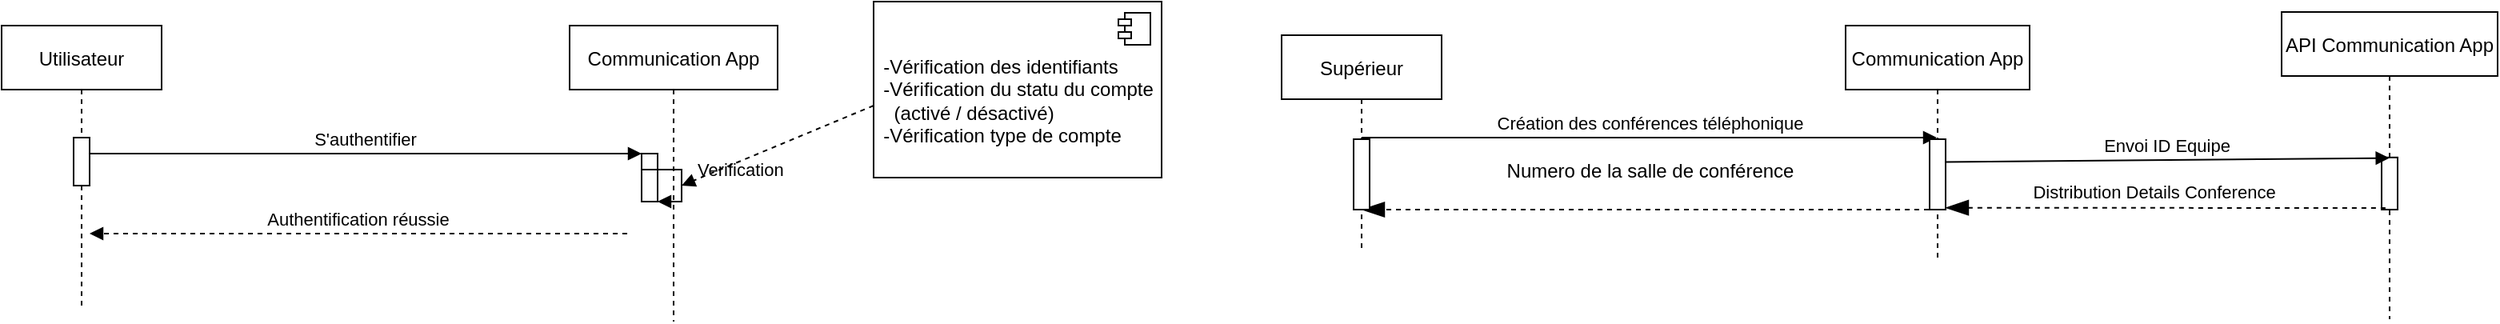<mxfile version="14.6.13" type="github" pages="4">
  <diagram id="kgpKYQtTHZ0yAKxKKP6v" name="Page-1">
    <mxGraphModel grid="1" gridSize="10" guides="1" tooltips="1" connect="1" arrows="1" page="1" fold="1" pageScale="1" pageWidth="850" pageHeight="1100" math="0" shadow="0">
      <root>
        <mxCell id="0" />
        <mxCell id="1" parent="0" />
        <mxCell id="nQvG077Q6Z97pxdQFhXj-284" value="API Communication App" style="shape=umlLifeline;perimeter=lifelinePerimeter;container=1;collapsible=0;recursiveResize=0;rounded=0;shadow=0;strokeWidth=1;" vertex="1" parent="1">
          <mxGeometry x="1670" y="16.5" width="135" height="192" as="geometry" />
        </mxCell>
        <mxCell id="nQvG077Q6Z97pxdQFhXj-194" value="Supérieur" style="shape=umlLifeline;perimeter=lifelinePerimeter;container=1;collapsible=0;recursiveResize=0;rounded=0;shadow=0;strokeWidth=1;" vertex="1" parent="1">
          <mxGeometry x="1045" y="31" width="100" height="135" as="geometry" />
        </mxCell>
        <mxCell id="nQvG077Q6Z97pxdQFhXj-195" value="Communication App" style="shape=umlLifeline;perimeter=lifelinePerimeter;container=1;collapsible=0;recursiveResize=0;rounded=0;shadow=0;strokeWidth=1;" vertex="1" parent="1">
          <mxGeometry x="1397.5" y="25" width="115" height="145" as="geometry" />
        </mxCell>
        <mxCell id="3nuBFxr9cyL0pnOWT2aG-1" value="Utilisateur" style="shape=umlLifeline;perimeter=lifelinePerimeter;container=1;collapsible=0;recursiveResize=0;rounded=0;shadow=0;strokeWidth=1;" parent="1" vertex="1">
          <mxGeometry x="245" y="25" width="100" height="175" as="geometry" />
        </mxCell>
        <mxCell id="3nuBFxr9cyL0pnOWT2aG-2" value="" style="points=[];perimeter=orthogonalPerimeter;rounded=0;shadow=0;strokeWidth=1;" parent="3nuBFxr9cyL0pnOWT2aG-1" vertex="1">
          <mxGeometry x="45" y="70" width="10" height="30" as="geometry" />
        </mxCell>
        <mxCell id="3nuBFxr9cyL0pnOWT2aG-5" value="Communication App" style="shape=umlLifeline;perimeter=lifelinePerimeter;container=1;collapsible=0;recursiveResize=0;rounded=0;shadow=0;strokeWidth=1;" parent="1" vertex="1">
          <mxGeometry x="600" y="25" width="130" height="185" as="geometry" />
        </mxCell>
        <mxCell id="3nuBFxr9cyL0pnOWT2aG-6" value="" style="points=[];perimeter=orthogonalPerimeter;rounded=0;shadow=0;strokeWidth=1;" parent="3nuBFxr9cyL0pnOWT2aG-5" vertex="1">
          <mxGeometry x="45" y="80" width="10" height="30" as="geometry" />
        </mxCell>
        <mxCell id="3nuBFxr9cyL0pnOWT2aG-8" value="S&#39;authentifier" style="verticalAlign=bottom;endArrow=block;entryX=0;entryY=0;shadow=0;strokeWidth=1;" parent="1" source="3nuBFxr9cyL0pnOWT2aG-2" target="3nuBFxr9cyL0pnOWT2aG-6" edge="1">
          <mxGeometry relative="1" as="geometry">
            <mxPoint x="295" y="105" as="sourcePoint" />
            <Array as="points">
              <mxPoint x="370" y="105" />
            </Array>
          </mxGeometry>
        </mxCell>
        <mxCell id="3nuBFxr9cyL0pnOWT2aG-9" value="Authentification réussie" style="verticalAlign=bottom;endArrow=block;shadow=0;strokeWidth=1;rounded=0;dashed=1;" parent="1" edge="1">
          <mxGeometry relative="1" as="geometry">
            <mxPoint x="636" y="155" as="sourcePoint" />
            <mxPoint x="300" y="155" as="targetPoint" />
            <Array as="points">
              <mxPoint x="461" y="155" />
            </Array>
          </mxGeometry>
        </mxCell>
        <mxCell id="LxWpGrZLMJk06Pz4Usji-15" value="Verification&amp;nbsp;" style="edgeStyle=orthogonalEdgeStyle;html=1;align=left;spacingLeft=2;endArrow=block;rounded=0;entryX=1;entryY=1;strokeColor=#000000;entryDx=0;entryDy=0;entryPerimeter=0;" parent="1" target="3nuBFxr9cyL0pnOWT2aG-6" edge="1">
          <mxGeometry x="-0.125" y="-10" relative="1" as="geometry">
            <mxPoint x="645" y="105" as="sourcePoint" />
            <Array as="points">
              <mxPoint x="645" y="115" />
              <mxPoint x="670" y="115" />
              <mxPoint x="670" y="135" />
            </Array>
            <mxPoint x="650" y="125" as="targetPoint" />
            <mxPoint x="10" y="-10" as="offset" />
          </mxGeometry>
        </mxCell>
        <mxCell id="LxWpGrZLMJk06Pz4Usji-19" value="" style="html=1;verticalAlign=bottom;endArrow=block;strokeColor=#000000;exitX=0;exitY=1;exitDx=0;exitDy=0;dashed=1;" parent="1" edge="1">
          <mxGeometry width="80" relative="1" as="geometry">
            <mxPoint x="790" y="75" as="sourcePoint" />
            <mxPoint x="670" y="125" as="targetPoint" />
          </mxGeometry>
        </mxCell>
        <mxCell id="nQvG077Q6Z97pxdQFhXj-189" value="Création des conférences téléphonique" style="html=1;verticalAlign=bottom;endArrow=block;strokeColor=#000000;" edge="1" parent="1">
          <mxGeometry width="80" relative="1" as="geometry">
            <mxPoint x="1095" y="95" as="sourcePoint" />
            <mxPoint x="1454.5" y="95" as="targetPoint" />
            <Array as="points">
              <mxPoint x="1115" y="95" />
              <mxPoint x="1195" y="95" />
              <mxPoint x="1265" y="95" />
            </Array>
          </mxGeometry>
        </mxCell>
        <mxCell id="nQvG077Q6Z97pxdQFhXj-190" value="" style="endArrow=blockThin;endFill=1;endSize=12;html=1;dashed=1;exitX=0.5;exitY=1;exitDx=0;exitDy=0;exitPerimeter=0;" edge="1" parent="1">
          <mxGeometry width="160" relative="1" as="geometry">
            <mxPoint x="1455.5" y="140" as="sourcePoint" />
            <mxPoint x="1095" y="140" as="targetPoint" />
          </mxGeometry>
        </mxCell>
        <mxCell id="nQvG077Q6Z97pxdQFhXj-191" value="" style="points=[];perimeter=orthogonalPerimeter;rounded=0;shadow=0;strokeWidth=1;" vertex="1" parent="1">
          <mxGeometry x="1090" y="96" width="10" height="44" as="geometry" />
        </mxCell>
        <mxCell id="nQvG077Q6Z97pxdQFhXj-192" value="Numero de la salle de conférence" style="text;html=1;align=center;verticalAlign=middle;resizable=0;points=[];autosize=1;strokeColor=none;" vertex="1" parent="1">
          <mxGeometry x="1180" y="106" width="190" height="20" as="geometry" />
        </mxCell>
        <mxCell id="nQvG077Q6Z97pxdQFhXj-193" value="" style="points=[];perimeter=orthogonalPerimeter;rounded=0;shadow=0;strokeWidth=1;" vertex="1" parent="1">
          <mxGeometry x="1450" y="96" width="10" height="44" as="geometry" />
        </mxCell>
        <mxCell id="nQvG077Q6Z97pxdQFhXj-211" value="&lt;div style=&quot;text-align: left&quot;&gt;&lt;br&gt;&lt;/div&gt;&lt;div style=&quot;text-align: left&quot;&gt;&lt;span&gt;-Vérification des identifiants&lt;/span&gt;&lt;/div&gt;&lt;div style=&quot;text-align: left&quot;&gt;&lt;span&gt;-Vérification du statu du compte&lt;/span&gt;&lt;/div&gt;&lt;div style=&quot;text-align: left&quot;&gt;&lt;span&gt;&amp;nbsp; (activé / désactivé)&lt;/span&gt;&lt;/div&gt;&lt;div style=&quot;text-align: left&quot;&gt;&lt;span&gt;-Vérification type de compte&lt;/span&gt;&lt;/div&gt;" style="html=1;dropTarget=0;" vertex="1" parent="1">
          <mxGeometry x="790" y="10" width="180" height="110" as="geometry" />
        </mxCell>
        <mxCell id="nQvG077Q6Z97pxdQFhXj-212" value="" style="shape=module;jettyWidth=8;jettyHeight=4;" vertex="1" parent="nQvG077Q6Z97pxdQFhXj-211">
          <mxGeometry x="1" width="20" height="20" relative="1" as="geometry">
            <mxPoint x="-27" y="7" as="offset" />
          </mxGeometry>
        </mxCell>
        <mxCell id="nQvG077Q6Z97pxdQFhXj-246" value="" style="points=[];perimeter=orthogonalPerimeter;rounded=0;shadow=0;strokeWidth=1;" vertex="1" parent="1">
          <mxGeometry x="1732.5" y="107.41" width="10" height="32.59" as="geometry" />
        </mxCell>
        <mxCell id="nQvG077Q6Z97pxdQFhXj-247" value="Envoi ID Equipe" style="html=1;verticalAlign=bottom;endArrow=block;strokeColor=#000000;entryX=0.485;entryY=0.011;entryDx=0;entryDy=0;entryPerimeter=0;" edge="1" parent="1" target="nQvG077Q6Z97pxdQFhXj-246">
          <mxGeometry width="80" relative="1" as="geometry">
            <mxPoint x="1460" y="110.23" as="sourcePoint" />
            <mxPoint x="1730" y="110.41" as="targetPoint" />
          </mxGeometry>
        </mxCell>
        <mxCell id="nQvG077Q6Z97pxdQFhXj-248" value="" style="endArrow=blockThin;endFill=1;endSize=12;html=1;dashed=1;exitX=0.481;exitY=0.574;exitDx=0;exitDy=0;exitPerimeter=0;" edge="1" parent="1">
          <mxGeometry width="160" relative="1" as="geometry">
            <mxPoint x="1734.935" y="139.028" as="sourcePoint" />
            <mxPoint x="1460" y="138.82" as="targetPoint" />
          </mxGeometry>
        </mxCell>
        <mxCell id="nQvG077Q6Z97pxdQFhXj-249" value="Distribution Details Conference" style="edgeLabel;html=1;align=center;verticalAlign=middle;resizable=0;points=[];" vertex="1" connectable="0" parent="nQvG077Q6Z97pxdQFhXj-248">
          <mxGeometry x="0.129" y="-3" relative="1" as="geometry">
            <mxPoint x="10" y="-7" as="offset" />
          </mxGeometry>
        </mxCell>
      </root>
    </mxGraphModel>
  </diagram>
  <diagram id="XLkgii9C2WFCZE07nWrd" name="Page-2">
    <mxGraphModel dx="1269" dy="753" grid="1" gridSize="10" guides="1" tooltips="1" connect="1" arrows="1" fold="1" page="1" pageScale="1" pageWidth="827" pageHeight="1169" math="0" shadow="0">
      <root>
        <mxCell id="py83D3w0sONc9merwJDn-0" />
        <mxCell id="py83D3w0sONc9merwJDn-1" parent="py83D3w0sONc9merwJDn-0" />
        <mxCell id="6Ywxdm_K0rP7M04DCndK-0" value="API Communication App" style="shape=umlLifeline;perimeter=lifelinePerimeter;container=1;collapsible=0;recursiveResize=0;rounded=0;shadow=0;strokeWidth=1;" vertex="1" parent="py83D3w0sONc9merwJDn-1">
          <mxGeometry x="674" y="220" width="135" height="310" as="geometry" />
        </mxCell>
        <mxCell id="6Ywxdm_K0rP7M04DCndK-1" value="Communication App" style="shape=umlLifeline;perimeter=lifelinePerimeter;container=1;collapsible=0;recursiveResize=0;rounded=0;shadow=0;strokeWidth=1;" vertex="1" parent="py83D3w0sONc9merwJDn-1">
          <mxGeometry x="369" y="220" width="120" height="310" as="geometry" />
        </mxCell>
        <mxCell id="6Ywxdm_K0rP7M04DCndK-2" value="Supérieur" style="shape=umlLifeline;perimeter=lifelinePerimeter;container=1;collapsible=0;recursiveResize=0;rounded=0;shadow=0;strokeWidth=1;" vertex="1" parent="py83D3w0sONc9merwJDn-1">
          <mxGeometry x="19" y="220" width="100" height="300" as="geometry" />
        </mxCell>
        <mxCell id="6Ywxdm_K0rP7M04DCndK-3" value="" style="points=[];perimeter=orthogonalPerimeter;rounded=0;shadow=0;strokeWidth=1;" vertex="1" parent="py83D3w0sONc9merwJDn-1">
          <mxGeometry x="64" y="282" width="10" height="30" as="geometry" />
        </mxCell>
        <mxCell id="6Ywxdm_K0rP7M04DCndK-4" value="" style="points=[];perimeter=orthogonalPerimeter;rounded=0;shadow=0;strokeWidth=1;" vertex="1" parent="py83D3w0sONc9merwJDn-1">
          <mxGeometry x="424" y="282" width="10" height="30" as="geometry" />
        </mxCell>
        <mxCell id="6Ywxdm_K0rP7M04DCndK-5" value="Création&amp;nbsp; d&#39;un numéro" style="html=1;verticalAlign=bottom;endArrow=block;strokeColor=#000000;" edge="1" parent="py83D3w0sONc9merwJDn-1">
          <mxGeometry width="80" relative="1" as="geometry">
            <mxPoint x="429" y="282" as="sourcePoint" />
            <mxPoint x="68.5" y="282" as="targetPoint" />
          </mxGeometry>
        </mxCell>
        <mxCell id="6Ywxdm_K0rP7M04DCndK-6" value="True" style="html=1;verticalAlign=bottom;endArrow=block;strokeColor=#000000;entryX=0.3;entryY=1;entryDx=0;entryDy=0;entryPerimeter=0;exitX=1;exitY=0.967;exitDx=0;exitDy=0;exitPerimeter=0;" edge="1" parent="py83D3w0sONc9merwJDn-1">
          <mxGeometry width="80" relative="1" as="geometry">
            <mxPoint x="72" y="311.01" as="sourcePoint" />
            <mxPoint x="425" y="312" as="targetPoint" />
          </mxGeometry>
        </mxCell>
        <mxCell id="6Ywxdm_K0rP7M04DCndK-7" value="" style="points=[];perimeter=orthogonalPerimeter;rounded=0;shadow=0;strokeWidth=1;" vertex="1" parent="py83D3w0sONc9merwJDn-1">
          <mxGeometry x="66.5" y="340" width="10" height="30" as="geometry" />
        </mxCell>
        <mxCell id="6Ywxdm_K0rP7M04DCndK-8" value="" style="points=[];perimeter=orthogonalPerimeter;rounded=0;shadow=0;strokeWidth=1;" vertex="1" parent="py83D3w0sONc9merwJDn-1">
          <mxGeometry x="426.5" y="340" width="10" height="30" as="geometry" />
        </mxCell>
        <mxCell id="6Ywxdm_K0rP7M04DCndK-9" value="Modification des attributs d&#39;un numéro" style="html=1;verticalAlign=bottom;endArrow=block;strokeColor=#000000;" edge="1" parent="py83D3w0sONc9merwJDn-1">
          <mxGeometry width="80" relative="1" as="geometry">
            <mxPoint x="431.5" y="340.0" as="sourcePoint" />
            <mxPoint x="71" y="340.0" as="targetPoint" />
          </mxGeometry>
        </mxCell>
        <mxCell id="6Ywxdm_K0rP7M04DCndK-10" value="True" style="html=1;verticalAlign=bottom;endArrow=block;strokeColor=#000000;entryX=0.3;entryY=1;entryDx=0;entryDy=0;entryPerimeter=0;exitX=1;exitY=0.967;exitDx=0;exitDy=0;exitPerimeter=0;" edge="1" parent="py83D3w0sONc9merwJDn-1">
          <mxGeometry width="80" relative="1" as="geometry">
            <mxPoint x="74.5" y="369.01" as="sourcePoint" />
            <mxPoint x="427.5" y="370.0" as="targetPoint" />
          </mxGeometry>
        </mxCell>
        <mxCell id="6Ywxdm_K0rP7M04DCndK-11" value="" style="points=[];perimeter=orthogonalPerimeter;rounded=0;shadow=0;strokeWidth=1;" vertex="1" parent="py83D3w0sONc9merwJDn-1">
          <mxGeometry x="66.5" y="400.01" width="10" height="30" as="geometry" />
        </mxCell>
        <mxCell id="6Ywxdm_K0rP7M04DCndK-12" value="" style="points=[];perimeter=orthogonalPerimeter;rounded=0;shadow=0;strokeWidth=1;" vertex="1" parent="py83D3w0sONc9merwJDn-1">
          <mxGeometry x="426.5" y="400.01" width="10" height="30" as="geometry" />
        </mxCell>
        <mxCell id="6Ywxdm_K0rP7M04DCndK-13" value="Suppression d&#39;un numéro" style="html=1;verticalAlign=bottom;endArrow=block;strokeColor=#000000;" edge="1" parent="py83D3w0sONc9merwJDn-1">
          <mxGeometry width="80" relative="1" as="geometry">
            <mxPoint x="431.5" y="400.01" as="sourcePoint" />
            <mxPoint x="71" y="400.01" as="targetPoint" />
          </mxGeometry>
        </mxCell>
        <mxCell id="6Ywxdm_K0rP7M04DCndK-14" value="True" style="html=1;verticalAlign=bottom;endArrow=block;strokeColor=#000000;entryX=0.3;entryY=1;entryDx=0;entryDy=0;entryPerimeter=0;exitX=1;exitY=0.967;exitDx=0;exitDy=0;exitPerimeter=0;" edge="1" parent="py83D3w0sONc9merwJDn-1">
          <mxGeometry width="80" relative="1" as="geometry">
            <mxPoint x="74.5" y="429.02" as="sourcePoint" />
            <mxPoint x="427.5" y="430.01" as="targetPoint" />
          </mxGeometry>
        </mxCell>
        <mxCell id="6Ywxdm_K0rP7M04DCndK-15" value="" style="points=[];perimeter=orthogonalPerimeter;rounded=0;shadow=0;strokeWidth=1;" vertex="1" parent="py83D3w0sONc9merwJDn-1">
          <mxGeometry x="739" y="349.01" width="10" height="21" as="geometry" />
        </mxCell>
        <mxCell id="6Ywxdm_K0rP7M04DCndK-16" value="Envoie numéro et&amp;nbsp; Modification" style="html=1;verticalAlign=bottom;endArrow=block;strokeColor=#000000;entryX=0.485;entryY=0.011;entryDx=0;entryDy=0;entryPerimeter=0;" edge="1" parent="py83D3w0sONc9merwJDn-1" target="6Ywxdm_K0rP7M04DCndK-15">
          <mxGeometry width="80" relative="1" as="geometry">
            <mxPoint x="441.5" y="351.33" as="sourcePoint" />
            <mxPoint x="711.5" y="351.51" as="targetPoint" />
          </mxGeometry>
        </mxCell>
        <mxCell id="6Ywxdm_K0rP7M04DCndK-17" value="" style="endArrow=blockThin;endFill=1;endSize=12;html=1;dashed=1;exitX=0.503;exitY=0.673;exitDx=0;exitDy=0;exitPerimeter=0;" edge="1" parent="py83D3w0sONc9merwJDn-1">
          <mxGeometry width="160" relative="1" as="geometry">
            <mxPoint x="744.405" y="370.022" as="sourcePoint" />
            <mxPoint x="441.5" y="368.51" as="targetPoint" />
          </mxGeometry>
        </mxCell>
        <mxCell id="6Ywxdm_K0rP7M04DCndK-18" value="True" style="text;html=1;align=center;verticalAlign=middle;resizable=0;points=[];autosize=1;strokeColor=none;" vertex="1" parent="py83D3w0sONc9merwJDn-1">
          <mxGeometry x="551.5" y="350.51" width="40" height="20" as="geometry" />
        </mxCell>
        <mxCell id="6Ywxdm_K0rP7M04DCndK-19" value="" style="points=[];perimeter=orthogonalPerimeter;rounded=0;shadow=0;strokeWidth=1;" vertex="1" parent="py83D3w0sONc9merwJDn-1">
          <mxGeometry x="739" y="403.33" width="10" height="21" as="geometry" />
        </mxCell>
        <mxCell id="6Ywxdm_K0rP7M04DCndK-20" value="" style="html=1;verticalAlign=bottom;endArrow=block;strokeColor=#000000;entryX=0.485;entryY=0.011;entryDx=0;entryDy=0;entryPerimeter=0;" edge="1" parent="py83D3w0sONc9merwJDn-1" target="6Ywxdm_K0rP7M04DCndK-19">
          <mxGeometry width="80" relative="1" as="geometry">
            <mxPoint x="441.5" y="405.15" as="sourcePoint" />
            <mxPoint x="711.5" y="405.33" as="targetPoint" />
            <Array as="points">
              <mxPoint x="651.5" y="404.01" />
            </Array>
          </mxGeometry>
        </mxCell>
        <mxCell id="6Ywxdm_K0rP7M04DCndK-21" value="Envoie ID numero" style="edgeLabel;html=1;align=center;verticalAlign=middle;resizable=0;points=[];" vertex="1" connectable="0" parent="6Ywxdm_K0rP7M04DCndK-20">
          <mxGeometry x="0.158" y="2" relative="1" as="geometry">
            <mxPoint x="-16" y="-12" as="offset" />
          </mxGeometry>
        </mxCell>
        <mxCell id="6Ywxdm_K0rP7M04DCndK-22" value="" style="endArrow=blockThin;endFill=1;endSize=12;html=1;dashed=1;exitX=0.503;exitY=0.831;exitDx=0;exitDy=0;exitPerimeter=0;" edge="1" parent="py83D3w0sONc9merwJDn-1">
          <mxGeometry width="160" relative="1" as="geometry">
            <mxPoint x="744.405" y="424.374" as="sourcePoint" />
            <mxPoint x="436.5" y="422.51" as="targetPoint" />
          </mxGeometry>
        </mxCell>
        <mxCell id="6Ywxdm_K0rP7M04DCndK-23" value="True" style="text;html=1;align=center;verticalAlign=middle;resizable=0;points=[];autosize=1;strokeColor=none;" vertex="1" parent="py83D3w0sONc9merwJDn-1">
          <mxGeometry x="551.5" y="404.33" width="40" height="20" as="geometry" />
        </mxCell>
        <mxCell id="6Ywxdm_K0rP7M04DCndK-24" value="" style="points=[];perimeter=orthogonalPerimeter;rounded=0;shadow=0;strokeWidth=1;" vertex="1" parent="py83D3w0sONc9merwJDn-1">
          <mxGeometry x="736.5" y="290" width="10" height="21" as="geometry" />
        </mxCell>
        <mxCell id="6Ywxdm_K0rP7M04DCndK-25" value="Envoi de&amp;nbsp; numéro" style="html=1;verticalAlign=bottom;endArrow=block;strokeColor=#000000;entryX=0.485;entryY=0.011;entryDx=0;entryDy=0;entryPerimeter=0;" edge="1" parent="py83D3w0sONc9merwJDn-1" target="6Ywxdm_K0rP7M04DCndK-24">
          <mxGeometry x="-0.008" y="1" width="80" relative="1" as="geometry">
            <mxPoint x="439" y="292.32" as="sourcePoint" />
            <mxPoint x="709" y="292.5" as="targetPoint" />
            <mxPoint x="-1" as="offset" />
          </mxGeometry>
        </mxCell>
        <mxCell id="6Ywxdm_K0rP7M04DCndK-26" value="" style="endArrow=blockThin;endFill=1;endSize=12;html=1;dashed=1;exitX=0.495;exitY=0.321;exitDx=0;exitDy=0;exitPerimeter=0;" edge="1" parent="py83D3w0sONc9merwJDn-1">
          <mxGeometry width="160" relative="1" as="geometry">
            <mxPoint x="740.825" y="310.924" as="sourcePoint" />
            <mxPoint x="439" y="309.5" as="targetPoint" />
          </mxGeometry>
        </mxCell>
        <mxCell id="6Ywxdm_K0rP7M04DCndK-27" value="Information numéro" style="text;html=1;align=center;verticalAlign=middle;resizable=0;points=[];autosize=1;strokeColor=none;" vertex="1" parent="py83D3w0sONc9merwJDn-1">
          <mxGeometry x="509" y="291.5" width="120" height="20" as="geometry" />
        </mxCell>
        <mxCell id="6Ywxdm_K0rP7M04DCndK-28" value="" style="points=[];perimeter=orthogonalPerimeter;rounded=0;shadow=0;strokeWidth=1;" vertex="1" parent="py83D3w0sONc9merwJDn-1">
          <mxGeometry x="66.5" y="460" width="10" height="30" as="geometry" />
        </mxCell>
        <mxCell id="6Ywxdm_K0rP7M04DCndK-29" value="" style="points=[];perimeter=orthogonalPerimeter;rounded=0;shadow=0;strokeWidth=1;" vertex="1" parent="py83D3w0sONc9merwJDn-1">
          <mxGeometry x="426.5" y="460" width="10" height="30" as="geometry" />
        </mxCell>
        <mxCell id="6Ywxdm_K0rP7M04DCndK-30" value="Attribution d&#39;un numéro" style="html=1;verticalAlign=bottom;endArrow=block;strokeColor=#000000;" edge="1" parent="py83D3w0sONc9merwJDn-1">
          <mxGeometry width="80" relative="1" as="geometry">
            <mxPoint x="431.5" y="460.0" as="sourcePoint" />
            <mxPoint x="71" y="460.0" as="targetPoint" />
          </mxGeometry>
        </mxCell>
        <mxCell id="6Ywxdm_K0rP7M04DCndK-31" value="True" style="html=1;verticalAlign=bottom;endArrow=block;strokeColor=#000000;entryX=0.3;entryY=1;entryDx=0;entryDy=0;entryPerimeter=0;exitX=1;exitY=0.967;exitDx=0;exitDy=0;exitPerimeter=0;" edge="1" parent="py83D3w0sONc9merwJDn-1">
          <mxGeometry width="80" relative="1" as="geometry">
            <mxPoint x="74.5" y="489.01" as="sourcePoint" />
            <mxPoint x="427.5" y="490.0" as="targetPoint" />
          </mxGeometry>
        </mxCell>
        <mxCell id="6Ywxdm_K0rP7M04DCndK-32" value="" style="points=[];perimeter=orthogonalPerimeter;rounded=0;shadow=0;strokeWidth=1;" vertex="1" parent="py83D3w0sONc9merwJDn-1">
          <mxGeometry x="739" y="469.01" width="10" height="21" as="geometry" />
        </mxCell>
        <mxCell id="6Ywxdm_K0rP7M04DCndK-33" value="Envoi numéro et ID Utilisateur" style="html=1;verticalAlign=bottom;endArrow=block;strokeColor=#000000;entryX=0.485;entryY=0.011;entryDx=0;entryDy=0;entryPerimeter=0;" edge="1" parent="py83D3w0sONc9merwJDn-1" target="6Ywxdm_K0rP7M04DCndK-32">
          <mxGeometry width="80" relative="1" as="geometry">
            <mxPoint x="441.5" y="471.33" as="sourcePoint" />
            <mxPoint x="711.5" y="471.51" as="targetPoint" />
          </mxGeometry>
        </mxCell>
        <mxCell id="6Ywxdm_K0rP7M04DCndK-34" value="" style="endArrow=blockThin;endFill=1;endSize=12;html=1;dashed=1;exitX=0.477;exitY=0.496;exitDx=0;exitDy=0;exitPerimeter=0;" edge="1" parent="py83D3w0sONc9merwJDn-1">
          <mxGeometry width="160" relative="1" as="geometry">
            <mxPoint x="740.895" y="489.134" as="sourcePoint" />
            <mxPoint x="441.5" y="488.51" as="targetPoint" />
          </mxGeometry>
        </mxCell>
        <mxCell id="6Ywxdm_K0rP7M04DCndK-35" value="Information numéro" style="text;html=1;align=center;verticalAlign=middle;resizable=0;points=[];autosize=1;strokeColor=none;" vertex="1" parent="py83D3w0sONc9merwJDn-1">
          <mxGeometry x="511.5" y="470.51" width="120" height="20" as="geometry" />
        </mxCell>
      </root>
    </mxGraphModel>
  </diagram>
  <diagram id="hR465VxKL99EB0zzIP53" name="Page-3">
    <mxGraphModel dx="888" dy="527" grid="1" gridSize="10" guides="1" tooltips="1" connect="1" arrows="1" fold="1" page="1" pageScale="1" pageWidth="827" pageHeight="1169" math="0" shadow="0">
      <root>
        <mxCell id="O8rrX48du7Tco0QoKG7b-0" />
        <mxCell id="O8rrX48du7Tco0QoKG7b-1" parent="O8rrX48du7Tco0QoKG7b-0" />
        <mxCell id="PkltneUjERe1M2wVwvvq-0" value="API Communication App" style="shape=umlLifeline;perimeter=lifelinePerimeter;container=1;collapsible=0;recursiveResize=0;rounded=0;shadow=0;strokeWidth=1;" vertex="1" parent="O8rrX48du7Tco0QoKG7b-1">
          <mxGeometry x="661" y="130" width="135" height="350" as="geometry" />
        </mxCell>
        <mxCell id="O8rrX48du7Tco0QoKG7b-2" value="Communication App" style="shape=umlLifeline;perimeter=lifelinePerimeter;container=1;collapsible=0;recursiveResize=0;rounded=0;shadow=0;strokeWidth=1;" vertex="1" parent="O8rrX48du7Tco0QoKG7b-1">
          <mxGeometry x="360" y="130" width="120" height="350" as="geometry" />
        </mxCell>
        <mxCell id="O8rrX48du7Tco0QoKG7b-3" value="Employé" style="shape=umlLifeline;perimeter=lifelinePerimeter;container=1;collapsible=0;recursiveResize=0;rounded=0;shadow=0;strokeWidth=1;" vertex="1" parent="O8rrX48du7Tco0QoKG7b-1">
          <mxGeometry x="80" y="130" width="100" height="350" as="geometry" />
        </mxCell>
        <mxCell id="O8rrX48du7Tco0QoKG7b-4" value="alt" style="shape=umlFrame;whiteSpace=wrap;html=1;" vertex="1" parent="O8rrX48du7Tco0QoKG7b-1">
          <mxGeometry x="16" y="370.82" width="780" height="79.18" as="geometry" />
        </mxCell>
        <mxCell id="O8rrX48du7Tco0QoKG7b-5" value="" style="points=[];perimeter=orthogonalPerimeter;rounded=0;shadow=0;strokeWidth=1;" vertex="1" parent="O8rrX48du7Tco0QoKG7b-1">
          <mxGeometry x="415" y="216" width="10" height="30" as="geometry" />
        </mxCell>
        <mxCell id="O8rrX48du7Tco0QoKG7b-6" value="Consulter tache" style="html=1;verticalAlign=bottom;endArrow=block;strokeColor=#000000;" edge="1" parent="O8rrX48du7Tco0QoKG7b-1">
          <mxGeometry width="80" relative="1" as="geometry">
            <mxPoint x="130" y="215" as="sourcePoint" />
            <mxPoint x="415" y="215" as="targetPoint" />
            <Array as="points">
              <mxPoint x="150" y="215" />
              <mxPoint x="230" y="215" />
              <mxPoint x="300" y="215" />
            </Array>
          </mxGeometry>
        </mxCell>
        <mxCell id="O8rrX48du7Tco0QoKG7b-7" value="" style="endArrow=blockThin;endFill=1;endSize=12;html=1;dashed=1;exitX=0.5;exitY=1;exitDx=0;exitDy=0;exitPerimeter=0;" edge="1" parent="O8rrX48du7Tco0QoKG7b-1" source="O8rrX48du7Tco0QoKG7b-5">
          <mxGeometry width="160" relative="1" as="geometry">
            <mxPoint x="435" y="236" as="sourcePoint" />
            <mxPoint x="129.324" y="246" as="targetPoint" />
          </mxGeometry>
        </mxCell>
        <mxCell id="O8rrX48du7Tco0QoKG7b-8" value="" style="points=[];perimeter=orthogonalPerimeter;rounded=0;shadow=0;strokeWidth=1;" vertex="1" parent="O8rrX48du7Tco0QoKG7b-1">
          <mxGeometry x="125" y="216" width="10" height="30" as="geometry" />
        </mxCell>
        <mxCell id="O8rrX48du7Tco0QoKG7b-9" value="Liste des taches" style="text;html=1;align=center;verticalAlign=middle;resizable=0;points=[];autosize=1;strokeColor=none;" vertex="1" parent="O8rrX48du7Tco0QoKG7b-1">
          <mxGeometry x="260" y="226" width="100" height="20" as="geometry" />
        </mxCell>
        <mxCell id="O8rrX48du7Tco0QoKG7b-10" value="" style="points=[];perimeter=orthogonalPerimeter;rounded=0;shadow=0;strokeWidth=1;" vertex="1" parent="O8rrX48du7Tco0QoKG7b-1">
          <mxGeometry x="415" y="276" width="10" height="30" as="geometry" />
        </mxCell>
        <mxCell id="O8rrX48du7Tco0QoKG7b-11" value="" style="points=[];perimeter=orthogonalPerimeter;rounded=0;shadow=0;strokeWidth=1;" vertex="1" parent="O8rrX48du7Tco0QoKG7b-1">
          <mxGeometry x="125" y="276" width="10" height="30" as="geometry" />
        </mxCell>
        <mxCell id="O8rrX48du7Tco0QoKG7b-12" value="" style="endArrow=blockThin;endFill=1;endSize=12;html=1;" edge="1" parent="O8rrX48du7Tco0QoKG7b-1" source="O8rrX48du7Tco0QoKG7b-11">
          <mxGeometry width="160" relative="1" as="geometry">
            <mxPoint x="130" y="266" as="sourcePoint" />
            <mxPoint x="415" y="276" as="targetPoint" />
            <Array as="points">
              <mxPoint x="210" y="276" />
              <mxPoint x="250" y="276" />
              <mxPoint x="280" y="276" />
              <mxPoint x="360" y="276" />
            </Array>
          </mxGeometry>
        </mxCell>
        <mxCell id="O8rrX48du7Tco0QoKG7b-13" value="" style="endArrow=blockThin;endFill=1;endSize=12;html=1;dashed=1;" edge="1" parent="O8rrX48du7Tco0QoKG7b-1">
          <mxGeometry width="160" relative="1" as="geometry">
            <mxPoint x="415" y="306" as="sourcePoint" />
            <mxPoint x="129.75" y="306" as="targetPoint" />
          </mxGeometry>
        </mxCell>
        <mxCell id="O8rrX48du7Tco0QoKG7b-14" value="Modifier Tache" style="text;html=1;align=center;verticalAlign=middle;resizable=0;points=[];autosize=1;strokeColor=none;" vertex="1" parent="O8rrX48du7Tco0QoKG7b-1">
          <mxGeometry x="260" y="256" width="90" height="20" as="geometry" />
        </mxCell>
        <mxCell id="O8rrX48du7Tco0QoKG7b-15" value="True" style="text;html=1;align=center;verticalAlign=middle;resizable=0;points=[];autosize=1;strokeColor=none;" vertex="1" parent="O8rrX48du7Tco0QoKG7b-1">
          <mxGeometry x="275" y="286" width="40" height="20" as="geometry" />
        </mxCell>
        <mxCell id="O8rrX48du7Tco0QoKG7b-16" value="" style="points=[];perimeter=orthogonalPerimeter;rounded=0;shadow=0;strokeWidth=1;" vertex="1" parent="O8rrX48du7Tco0QoKG7b-1">
          <mxGeometry x="415" y="336" width="10" height="30" as="geometry" />
        </mxCell>
        <mxCell id="O8rrX48du7Tco0QoKG7b-17" value="" style="points=[];perimeter=orthogonalPerimeter;rounded=0;shadow=0;strokeWidth=1;" vertex="1" parent="O8rrX48du7Tco0QoKG7b-1">
          <mxGeometry x="125" y="336" width="10" height="30" as="geometry" />
        </mxCell>
        <mxCell id="O8rrX48du7Tco0QoKG7b-18" value="" style="endArrow=blockThin;endFill=1;endSize=12;html=1;" edge="1" parent="O8rrX48du7Tco0QoKG7b-1" source="O8rrX48du7Tco0QoKG7b-17">
          <mxGeometry width="160" relative="1" as="geometry">
            <mxPoint x="130" y="326" as="sourcePoint" />
            <mxPoint x="415" y="338" as="targetPoint" />
            <Array as="points">
              <mxPoint x="210" y="336" />
              <mxPoint x="250" y="336" />
              <mxPoint x="280" y="336" />
              <mxPoint x="360" y="336" />
            </Array>
          </mxGeometry>
        </mxCell>
        <mxCell id="O8rrX48du7Tco0QoKG7b-19" value="" style="endArrow=blockThin;endFill=1;endSize=12;html=1;dashed=1;" edge="1" parent="O8rrX48du7Tco0QoKG7b-1">
          <mxGeometry width="160" relative="1" as="geometry">
            <mxPoint x="415" y="366" as="sourcePoint" />
            <mxPoint x="129.75" y="366" as="targetPoint" />
          </mxGeometry>
        </mxCell>
        <mxCell id="O8rrX48du7Tco0QoKG7b-20" value="Détails Tache créée" style="text;html=1;align=center;verticalAlign=middle;resizable=0;points=[];autosize=1;strokeColor=none;" vertex="1" parent="O8rrX48du7Tco0QoKG7b-1">
          <mxGeometry x="235" y="346" width="120" height="20" as="geometry" />
        </mxCell>
        <mxCell id="O8rrX48du7Tco0QoKG7b-21" value="Création Tache" style="text;html=1;align=center;verticalAlign=middle;resizable=0;points=[];autosize=1;strokeColor=none;" vertex="1" parent="O8rrX48du7Tco0QoKG7b-1">
          <mxGeometry x="250" y="316" width="100" height="20" as="geometry" />
        </mxCell>
        <mxCell id="O8rrX48du7Tco0QoKG7b-22" value="" style="points=[];perimeter=orthogonalPerimeter;rounded=0;shadow=0;strokeWidth=1;" vertex="1" parent="O8rrX48du7Tco0QoKG7b-1">
          <mxGeometry x="415" y="389.82" width="10" height="30" as="geometry" />
        </mxCell>
        <mxCell id="O8rrX48du7Tco0QoKG7b-23" value="" style="points=[];perimeter=orthogonalPerimeter;rounded=0;shadow=0;strokeWidth=1;" vertex="1" parent="O8rrX48du7Tco0QoKG7b-1">
          <mxGeometry x="125" y="389.82" width="10" height="30" as="geometry" />
        </mxCell>
        <mxCell id="O8rrX48du7Tco0QoKG7b-24" value="" style="endArrow=blockThin;endFill=1;endSize=12;html=1;" edge="1" parent="O8rrX48du7Tco0QoKG7b-1" source="O8rrX48du7Tco0QoKG7b-23">
          <mxGeometry width="160" relative="1" as="geometry">
            <mxPoint x="130" y="379.82" as="sourcePoint" />
            <mxPoint x="415" y="390" as="targetPoint" />
            <Array as="points">
              <mxPoint x="210" y="389.82" />
              <mxPoint x="250" y="389.82" />
              <mxPoint x="280" y="389.82" />
              <mxPoint x="360" y="389.82" />
            </Array>
          </mxGeometry>
        </mxCell>
        <mxCell id="O8rrX48du7Tco0QoKG7b-25" value="" style="endArrow=blockThin;endFill=1;endSize=12;html=1;dashed=1;" edge="1" parent="O8rrX48du7Tco0QoKG7b-1">
          <mxGeometry width="160" relative="1" as="geometry">
            <mxPoint x="415" y="420" as="sourcePoint" />
            <mxPoint x="129.75" y="419.82" as="targetPoint" />
          </mxGeometry>
        </mxCell>
        <mxCell id="O8rrX48du7Tco0QoKG7b-26" value="True" style="text;html=1;align=center;verticalAlign=middle;resizable=0;points=[];autosize=1;strokeColor=none;" vertex="1" parent="O8rrX48du7Tco0QoKG7b-1">
          <mxGeometry x="275" y="399.82" width="40" height="20" as="geometry" />
        </mxCell>
        <mxCell id="O8rrX48du7Tco0QoKG7b-27" value="Attribuer Tache" style="text;html=1;align=center;verticalAlign=middle;resizable=0;points=[];autosize=1;strokeColor=none;" vertex="1" parent="O8rrX48du7Tco0QoKG7b-1">
          <mxGeometry x="230" y="370.82" width="100" height="20" as="geometry" />
        </mxCell>
        <mxCell id="O8rrX48du7Tco0QoKG7b-28" value="[Type Compte= &lt;br&gt;Supérieur]" style="text;html=1;align=center;verticalAlign=middle;resizable=0;points=[];autosize=1;strokeColor=none;" vertex="1" parent="O8rrX48du7Tco0QoKG7b-1">
          <mxGeometry x="35" y="410" width="100" height="30" as="geometry" />
        </mxCell>
        <mxCell id="O8rrX48du7Tco0QoKG7b-29" value="" style="points=[];perimeter=orthogonalPerimeter;rounded=0;shadow=0;strokeWidth=1;" vertex="1" parent="O8rrX48du7Tco0QoKG7b-1">
          <mxGeometry x="723.5" y="281.46" width="10" height="21" as="geometry" />
        </mxCell>
        <mxCell id="O8rrX48du7Tco0QoKG7b-30" value="Envoi ID tache, et modification" style="html=1;verticalAlign=bottom;endArrow=block;strokeColor=#000000;entryX=0.485;entryY=0.011;entryDx=0;entryDy=0;entryPerimeter=0;" edge="1" parent="O8rrX48du7Tco0QoKG7b-1" target="O8rrX48du7Tco0QoKG7b-29">
          <mxGeometry width="80" relative="1" as="geometry">
            <mxPoint x="426" y="283.78" as="sourcePoint" />
            <mxPoint x="696" y="283.96" as="targetPoint" />
          </mxGeometry>
        </mxCell>
        <mxCell id="O8rrX48du7Tco0QoKG7b-31" value="" style="endArrow=blockThin;endFill=1;endSize=12;html=1;dashed=1;exitX=0.477;exitY=0.496;exitDx=0;exitDy=0;exitPerimeter=0;" edge="1" parent="O8rrX48du7Tco0QoKG7b-1">
          <mxGeometry width="160" relative="1" as="geometry">
            <mxPoint x="725.395" y="301.584" as="sourcePoint" />
            <mxPoint x="426" y="300.96" as="targetPoint" />
          </mxGeometry>
        </mxCell>
        <mxCell id="O8rrX48du7Tco0QoKG7b-32" value="True" style="text;html=1;align=center;verticalAlign=middle;resizable=0;points=[];autosize=1;strokeColor=none;" vertex="1" parent="O8rrX48du7Tco0QoKG7b-1">
          <mxGeometry x="536" y="282.96" width="40" height="20" as="geometry" />
        </mxCell>
        <mxCell id="O8rrX48du7Tco0QoKG7b-33" value="" style="points=[];perimeter=orthogonalPerimeter;rounded=0;shadow=0;strokeWidth=1;" vertex="1" parent="O8rrX48du7Tco0QoKG7b-1">
          <mxGeometry x="723.5" y="341.46" width="10" height="21" as="geometry" />
        </mxCell>
        <mxCell id="O8rrX48du7Tco0QoKG7b-34" value="Envoi information tache" style="html=1;verticalAlign=bottom;endArrow=block;strokeColor=#000000;entryX=0.485;entryY=0.011;entryDx=0;entryDy=0;entryPerimeter=0;" edge="1" parent="O8rrX48du7Tco0QoKG7b-1" target="O8rrX48du7Tco0QoKG7b-33">
          <mxGeometry width="80" relative="1" as="geometry">
            <mxPoint x="426" y="343.78" as="sourcePoint" />
            <mxPoint x="696" y="343.96" as="targetPoint" />
          </mxGeometry>
        </mxCell>
        <mxCell id="O8rrX48du7Tco0QoKG7b-35" value="" style="endArrow=blockThin;endFill=1;endSize=12;html=1;dashed=1;exitX=0.503;exitY=0.673;exitDx=0;exitDy=0;exitPerimeter=0;" edge="1" parent="O8rrX48du7Tco0QoKG7b-1">
          <mxGeometry width="160" relative="1" as="geometry">
            <mxPoint x="728.905" y="362.472" as="sourcePoint" />
            <mxPoint x="426" y="360.96" as="targetPoint" />
          </mxGeometry>
        </mxCell>
        <mxCell id="O8rrX48du7Tco0QoKG7b-36" value="ID Tache" style="text;html=1;align=center;verticalAlign=middle;resizable=0;points=[];autosize=1;strokeColor=none;" vertex="1" parent="O8rrX48du7Tco0QoKG7b-1">
          <mxGeometry x="526" y="342.96" width="60" height="20" as="geometry" />
        </mxCell>
        <mxCell id="O8rrX48du7Tco0QoKG7b-37" value="" style="points=[];perimeter=orthogonalPerimeter;rounded=0;shadow=0;strokeWidth=1;" vertex="1" parent="O8rrX48du7Tco0QoKG7b-1">
          <mxGeometry x="723.5" y="395.78" width="10" height="21" as="geometry" />
        </mxCell>
        <mxCell id="O8rrX48du7Tco0QoKG7b-38" value="" style="html=1;verticalAlign=bottom;endArrow=block;strokeColor=#000000;entryX=0.485;entryY=0.011;entryDx=0;entryDy=0;entryPerimeter=0;" edge="1" parent="O8rrX48du7Tco0QoKG7b-1" target="O8rrX48du7Tco0QoKG7b-37">
          <mxGeometry width="80" relative="1" as="geometry">
            <mxPoint x="426" y="397.6" as="sourcePoint" />
            <mxPoint x="696" y="397.78" as="targetPoint" />
          </mxGeometry>
        </mxCell>
        <mxCell id="O8rrX48du7Tco0QoKG7b-39" value="Envoi&amp;nbsp; ID Supérieur, ID employé, information tache" style="edgeLabel;html=1;align=center;verticalAlign=middle;resizable=0;points=[];" vertex="1" connectable="0" parent="O8rrX48du7Tco0QoKG7b-38">
          <mxGeometry x="0.158" y="2" relative="1" as="geometry">
            <mxPoint x="-16" y="-12" as="offset" />
          </mxGeometry>
        </mxCell>
        <mxCell id="O8rrX48du7Tco0QoKG7b-40" value="" style="endArrow=blockThin;endFill=1;endSize=12;html=1;dashed=1;exitX=0.503;exitY=0.831;exitDx=0;exitDy=0;exitPerimeter=0;" edge="1" parent="O8rrX48du7Tco0QoKG7b-1">
          <mxGeometry width="160" relative="1" as="geometry">
            <mxPoint x="730.905" y="416.824" as="sourcePoint" />
            <mxPoint x="423" y="414.96" as="targetPoint" />
          </mxGeometry>
        </mxCell>
        <mxCell id="O8rrX48du7Tco0QoKG7b-41" value="True" style="text;html=1;align=center;verticalAlign=middle;resizable=0;points=[];autosize=1;strokeColor=none;" vertex="1" parent="O8rrX48du7Tco0QoKG7b-1">
          <mxGeometry x="536" y="396.78" width="40" height="20" as="geometry" />
        </mxCell>
        <mxCell id="O8rrX48du7Tco0QoKG7b-42" value="" style="points=[];perimeter=orthogonalPerimeter;rounded=0;shadow=0;strokeWidth=1;" vertex="1" parent="O8rrX48du7Tco0QoKG7b-1">
          <mxGeometry x="723.5" y="220.46" width="10" height="21" as="geometry" />
        </mxCell>
        <mxCell id="O8rrX48du7Tco0QoKG7b-43" value="Envoi de ID de l&#39;utilisateur" style="html=1;verticalAlign=bottom;endArrow=block;strokeColor=#000000;entryX=0.485;entryY=0.011;entryDx=0;entryDy=0;entryPerimeter=0;" edge="1" parent="O8rrX48du7Tco0QoKG7b-1" target="O8rrX48du7Tco0QoKG7b-42">
          <mxGeometry width="80" relative="1" as="geometry">
            <mxPoint x="426" y="222.78" as="sourcePoint" />
            <mxPoint x="696" y="222.96" as="targetPoint" />
          </mxGeometry>
        </mxCell>
        <mxCell id="O8rrX48du7Tco0QoKG7b-44" value="" style="endArrow=blockThin;endFill=1;endSize=12;html=1;dashed=1;exitX=0.495;exitY=0.321;exitDx=0;exitDy=0;exitPerimeter=0;" edge="1" parent="O8rrX48du7Tco0QoKG7b-1">
          <mxGeometry width="160" relative="1" as="geometry">
            <mxPoint x="727.825" y="241.384" as="sourcePoint" />
            <mxPoint x="426" y="239.96" as="targetPoint" />
          </mxGeometry>
        </mxCell>
        <mxCell id="O8rrX48du7Tco0QoKG7b-45" value="Liste des taches&amp;nbsp;" style="text;html=1;align=center;verticalAlign=middle;resizable=0;points=[];autosize=1;strokeColor=none;" vertex="1" parent="O8rrX48du7Tco0QoKG7b-1">
          <mxGeometry x="501" y="221.96" width="110" height="20" as="geometry" />
        </mxCell>
      </root>
    </mxGraphModel>
  </diagram>
  <diagram id="XvSBaMHPTziIzfNWIDsp" name="Page-4">
    <mxGraphModel dx="61" dy="527" grid="1" gridSize="10" guides="1" tooltips="1" connect="1" arrows="1" fold="1" page="1" pageScale="1" pageWidth="827" pageHeight="1169" math="0" shadow="0">
      <root>
        <mxCell id="3ZFx33d2AV8vLjo_OPaf-0" />
        <mxCell id="3ZFx33d2AV8vLjo_OPaf-1" parent="3ZFx33d2AV8vLjo_OPaf-0" />
        <mxCell id="3ZFx33d2AV8vLjo_OPaf-2" value="Communication App" style="shape=umlLifeline;perimeter=lifelinePerimeter;container=1;collapsible=0;recursiveResize=0;rounded=0;shadow=0;strokeWidth=1;" vertex="1" parent="3ZFx33d2AV8vLjo_OPaf-1">
          <mxGeometry x="1222.5" y="160" width="115" height="194" as="geometry" />
        </mxCell>
        <mxCell id="3ZFx33d2AV8vLjo_OPaf-3" value="Supérieur" style="shape=umlLifeline;perimeter=lifelinePerimeter;container=1;collapsible=0;recursiveResize=0;rounded=0;shadow=0;strokeWidth=1;" vertex="1" parent="3ZFx33d2AV8vLjo_OPaf-1">
          <mxGeometry x="870" y="174" width="100" height="188" as="geometry" />
        </mxCell>
        <mxCell id="3ZFx33d2AV8vLjo_OPaf-4" value="API Communication App" style="shape=umlLifeline;perimeter=lifelinePerimeter;container=1;collapsible=0;recursiveResize=0;rounded=0;shadow=0;strokeWidth=1;" vertex="1" parent="3ZFx33d2AV8vLjo_OPaf-1">
          <mxGeometry x="1495" y="160" width="135" height="192" as="geometry" />
        </mxCell>
        <mxCell id="3ZFx33d2AV8vLjo_OPaf-5" value="Publication d&#39;une note de Service" style="html=1;verticalAlign=bottom;endArrow=block;strokeColor=#000000;" edge="1" parent="3ZFx33d2AV8vLjo_OPaf-1">
          <mxGeometry width="80" relative="1" as="geometry">
            <mxPoint x="920" y="238" as="sourcePoint" />
            <mxPoint x="1279.5" y="238" as="targetPoint" />
            <Array as="points">
              <mxPoint x="940" y="238" />
              <mxPoint x="1020" y="238" />
              <mxPoint x="1090" y="238" />
            </Array>
          </mxGeometry>
        </mxCell>
        <mxCell id="3ZFx33d2AV8vLjo_OPaf-6" value="" style="endArrow=blockThin;endFill=1;endSize=12;html=1;dashed=1;exitX=0.5;exitY=1;exitDx=0;exitDy=0;exitPerimeter=0;" edge="1" parent="3ZFx33d2AV8vLjo_OPaf-1">
          <mxGeometry width="160" relative="1" as="geometry">
            <mxPoint x="1280" y="283" as="sourcePoint" />
            <mxPoint x="919.5" y="283" as="targetPoint" />
          </mxGeometry>
        </mxCell>
        <mxCell id="3ZFx33d2AV8vLjo_OPaf-7" value="" style="points=[];perimeter=orthogonalPerimeter;rounded=0;shadow=0;strokeWidth=1;" vertex="1" parent="3ZFx33d2AV8vLjo_OPaf-1">
          <mxGeometry x="915" y="239" width="10" height="43" as="geometry" />
        </mxCell>
        <mxCell id="3ZFx33d2AV8vLjo_OPaf-8" value="Publier" style="text;html=1;align=center;verticalAlign=middle;resizable=0;points=[];autosize=1;strokeColor=none;" vertex="1" parent="3ZFx33d2AV8vLjo_OPaf-1">
          <mxGeometry x="1075" y="264" width="50" height="20" as="geometry" />
        </mxCell>
        <mxCell id="3ZFx33d2AV8vLjo_OPaf-9" value="" style="points=[];perimeter=orthogonalPerimeter;rounded=0;shadow=0;strokeWidth=1;" vertex="1" parent="3ZFx33d2AV8vLjo_OPaf-1">
          <mxGeometry x="1275" y="239" width="10" height="43" as="geometry" />
        </mxCell>
        <mxCell id="3ZFx33d2AV8vLjo_OPaf-10" value="Modification d&#39;une note de Service" style="html=1;verticalAlign=bottom;endArrow=block;strokeColor=#000000;" edge="1" parent="3ZFx33d2AV8vLjo_OPaf-1">
          <mxGeometry width="80" relative="1" as="geometry">
            <mxPoint x="920" y="317.91" as="sourcePoint" />
            <mxPoint x="1279.5" y="317.91" as="targetPoint" />
            <Array as="points">
              <mxPoint x="940" y="317.91" />
              <mxPoint x="1020" y="317.91" />
              <mxPoint x="1090" y="317.91" />
            </Array>
          </mxGeometry>
        </mxCell>
        <mxCell id="3ZFx33d2AV8vLjo_OPaf-11" value="" style="endArrow=blockThin;endFill=1;endSize=12;html=1;dashed=1;exitX=0.5;exitY=1;exitDx=0;exitDy=0;exitPerimeter=0;" edge="1" parent="3ZFx33d2AV8vLjo_OPaf-1">
          <mxGeometry width="160" relative="1" as="geometry">
            <mxPoint x="1280" y="348.91" as="sourcePoint" />
            <mxPoint x="919.5" y="348.91" as="targetPoint" />
          </mxGeometry>
        </mxCell>
        <mxCell id="3ZFx33d2AV8vLjo_OPaf-12" value="" style="points=[];perimeter=orthogonalPerimeter;rounded=0;shadow=0;strokeWidth=1;" vertex="1" parent="3ZFx33d2AV8vLjo_OPaf-1">
          <mxGeometry x="915" y="318.91" width="10" height="30" as="geometry" />
        </mxCell>
        <mxCell id="3ZFx33d2AV8vLjo_OPaf-13" value="Modifier" style="text;html=1;align=center;verticalAlign=middle;resizable=0;points=[];autosize=1;strokeColor=none;" vertex="1" parent="3ZFx33d2AV8vLjo_OPaf-1">
          <mxGeometry x="1070" y="328.91" width="60" height="20" as="geometry" />
        </mxCell>
        <mxCell id="3ZFx33d2AV8vLjo_OPaf-14" value="" style="points=[];perimeter=orthogonalPerimeter;rounded=0;shadow=0;strokeWidth=1;" vertex="1" parent="3ZFx33d2AV8vLjo_OPaf-1">
          <mxGeometry x="1275" y="318.91" width="10" height="30" as="geometry" />
        </mxCell>
        <mxCell id="3ZFx33d2AV8vLjo_OPaf-15" value="" style="points=[];perimeter=orthogonalPerimeter;rounded=0;shadow=0;strokeWidth=1;" vertex="1" parent="3ZFx33d2AV8vLjo_OPaf-1">
          <mxGeometry x="1557.5" y="250" width="10" height="21" as="geometry" />
        </mxCell>
        <mxCell id="3ZFx33d2AV8vLjo_OPaf-16" value="Création de la note de service" style="html=1;verticalAlign=bottom;endArrow=block;strokeColor=#000000;entryX=0.485;entryY=0.011;entryDx=0;entryDy=0;entryPerimeter=0;" edge="1" parent="3ZFx33d2AV8vLjo_OPaf-1" target="3ZFx33d2AV8vLjo_OPaf-15">
          <mxGeometry width="80" relative="1" as="geometry">
            <mxPoint x="1285" y="252.82" as="sourcePoint" />
            <mxPoint x="1555" y="253" as="targetPoint" />
          </mxGeometry>
        </mxCell>
        <mxCell id="3ZFx33d2AV8vLjo_OPaf-17" value="" style="endArrow=blockThin;endFill=1;endSize=12;html=1;dashed=1;exitX=0.481;exitY=0.574;exitDx=0;exitDy=0;exitPerimeter=0;" edge="1" parent="3ZFx33d2AV8vLjo_OPaf-1" source="3ZFx33d2AV8vLjo_OPaf-4">
          <mxGeometry width="160" relative="1" as="geometry">
            <mxPoint x="1555" y="282" as="sourcePoint" />
            <mxPoint x="1285" y="270" as="targetPoint" />
          </mxGeometry>
        </mxCell>
        <mxCell id="3ZFx33d2AV8vLjo_OPaf-18" value="True" style="text;html=1;align=center;verticalAlign=middle;resizable=0;points=[];autosize=1;strokeColor=none;" vertex="1" parent="3ZFx33d2AV8vLjo_OPaf-1">
          <mxGeometry x="1395" y="252" width="40" height="20" as="geometry" />
        </mxCell>
        <mxCell id="3ZFx33d2AV8vLjo_OPaf-19" value="" style="points=[];perimeter=orthogonalPerimeter;rounded=0;shadow=0;strokeWidth=1;" vertex="1" parent="3ZFx33d2AV8vLjo_OPaf-1">
          <mxGeometry x="1557.5" y="318.91" width="10" height="21" as="geometry" />
        </mxCell>
        <mxCell id="3ZFx33d2AV8vLjo_OPaf-20" value="Modification de la note de service" style="html=1;verticalAlign=bottom;endArrow=block;strokeColor=#000000;entryX=0.485;entryY=0.011;entryDx=0;entryDy=0;entryPerimeter=0;" edge="1" parent="3ZFx33d2AV8vLjo_OPaf-1" target="3ZFx33d2AV8vLjo_OPaf-19">
          <mxGeometry width="80" relative="1" as="geometry">
            <mxPoint x="1285" y="321.73" as="sourcePoint" />
            <mxPoint x="1555" y="321.91" as="targetPoint" />
          </mxGeometry>
        </mxCell>
        <mxCell id="3ZFx33d2AV8vLjo_OPaf-21" value="" style="endArrow=blockThin;endFill=1;endSize=12;html=1;dashed=1;exitX=0.481;exitY=0.574;exitDx=0;exitDy=0;exitPerimeter=0;" edge="1" parent="3ZFx33d2AV8vLjo_OPaf-1">
          <mxGeometry width="160" relative="1" as="geometry">
            <mxPoint x="1559.935" y="339.118" as="sourcePoint" />
            <mxPoint x="1285" y="338.91" as="targetPoint" />
          </mxGeometry>
        </mxCell>
        <mxCell id="3ZFx33d2AV8vLjo_OPaf-22" value="True" style="text;html=1;align=center;verticalAlign=middle;resizable=0;points=[];autosize=1;strokeColor=none;" vertex="1" parent="3ZFx33d2AV8vLjo_OPaf-1">
          <mxGeometry x="1395" y="320.91" width="40" height="20" as="geometry" />
        </mxCell>
      </root>
    </mxGraphModel>
  </diagram>
</mxfile>
